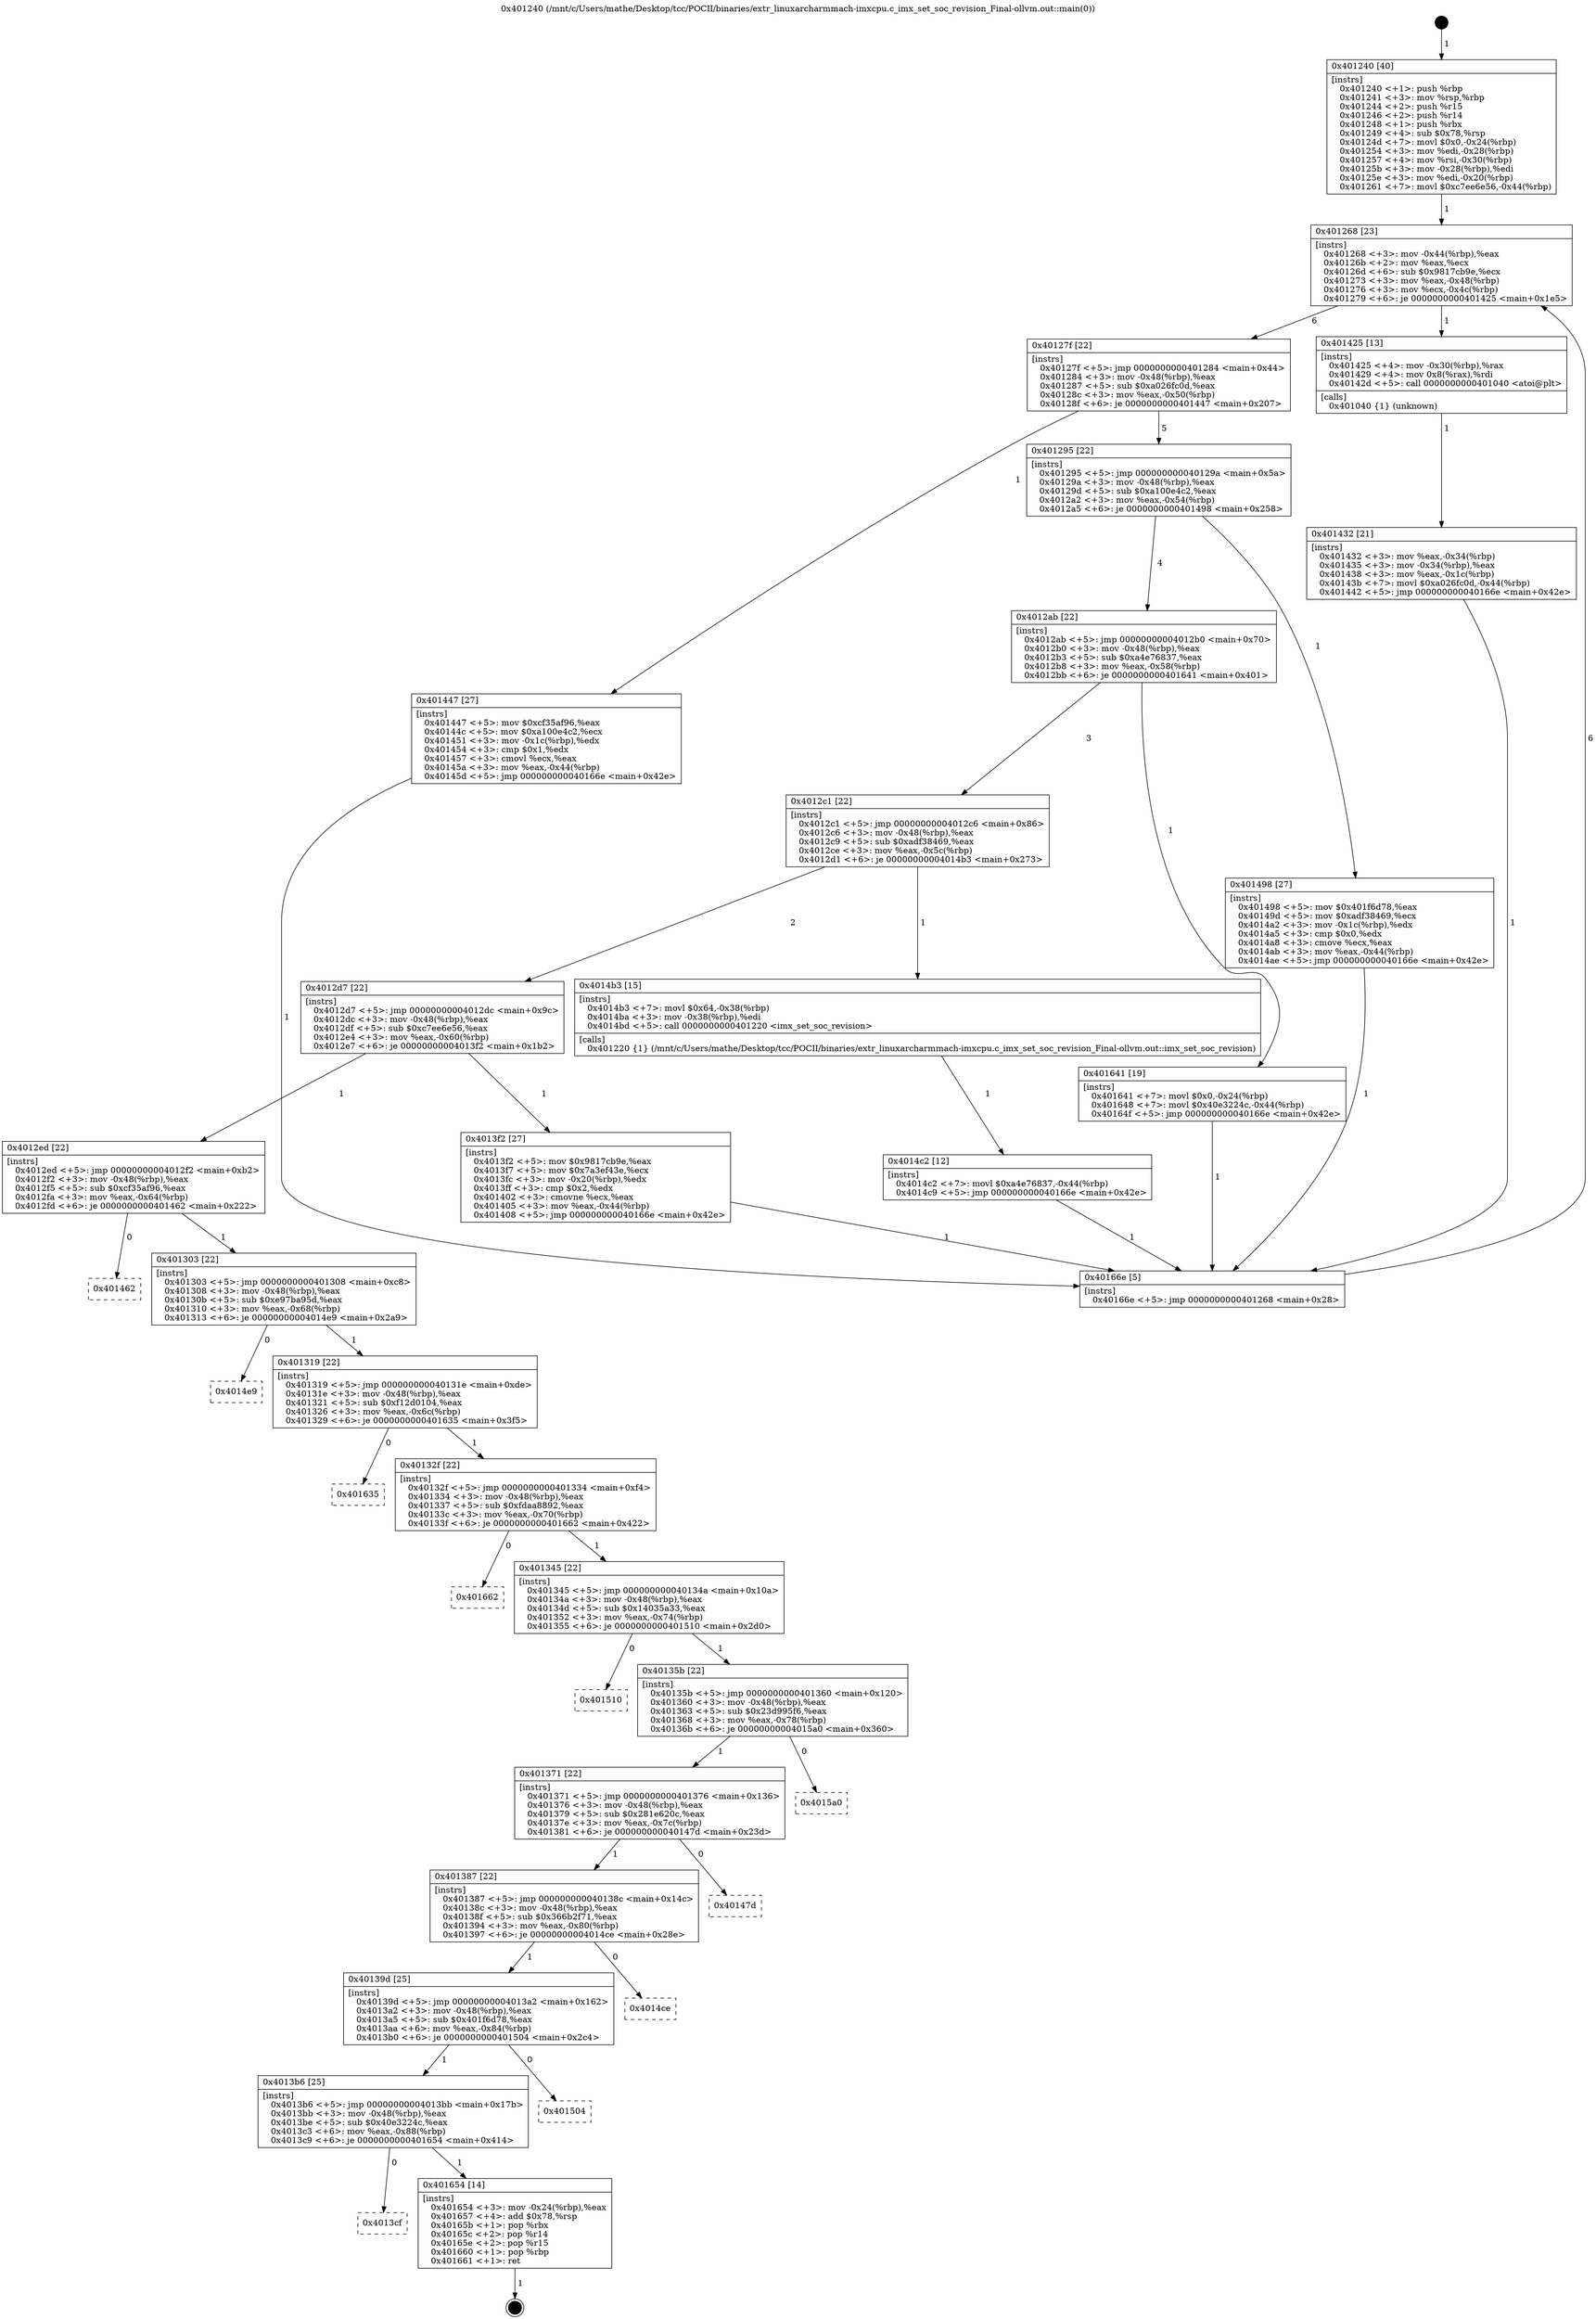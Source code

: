 digraph "0x401240" {
  label = "0x401240 (/mnt/c/Users/mathe/Desktop/tcc/POCII/binaries/extr_linuxarcharmmach-imxcpu.c_imx_set_soc_revision_Final-ollvm.out::main(0))"
  labelloc = "t"
  node[shape=record]

  Entry [label="",width=0.3,height=0.3,shape=circle,fillcolor=black,style=filled]
  "0x401268" [label="{
     0x401268 [23]\l
     | [instrs]\l
     &nbsp;&nbsp;0x401268 \<+3\>: mov -0x44(%rbp),%eax\l
     &nbsp;&nbsp;0x40126b \<+2\>: mov %eax,%ecx\l
     &nbsp;&nbsp;0x40126d \<+6\>: sub $0x9817cb9e,%ecx\l
     &nbsp;&nbsp;0x401273 \<+3\>: mov %eax,-0x48(%rbp)\l
     &nbsp;&nbsp;0x401276 \<+3\>: mov %ecx,-0x4c(%rbp)\l
     &nbsp;&nbsp;0x401279 \<+6\>: je 0000000000401425 \<main+0x1e5\>\l
  }"]
  "0x401425" [label="{
     0x401425 [13]\l
     | [instrs]\l
     &nbsp;&nbsp;0x401425 \<+4\>: mov -0x30(%rbp),%rax\l
     &nbsp;&nbsp;0x401429 \<+4\>: mov 0x8(%rax),%rdi\l
     &nbsp;&nbsp;0x40142d \<+5\>: call 0000000000401040 \<atoi@plt\>\l
     | [calls]\l
     &nbsp;&nbsp;0x401040 \{1\} (unknown)\l
  }"]
  "0x40127f" [label="{
     0x40127f [22]\l
     | [instrs]\l
     &nbsp;&nbsp;0x40127f \<+5\>: jmp 0000000000401284 \<main+0x44\>\l
     &nbsp;&nbsp;0x401284 \<+3\>: mov -0x48(%rbp),%eax\l
     &nbsp;&nbsp;0x401287 \<+5\>: sub $0xa026fc0d,%eax\l
     &nbsp;&nbsp;0x40128c \<+3\>: mov %eax,-0x50(%rbp)\l
     &nbsp;&nbsp;0x40128f \<+6\>: je 0000000000401447 \<main+0x207\>\l
  }"]
  Exit [label="",width=0.3,height=0.3,shape=circle,fillcolor=black,style=filled,peripheries=2]
  "0x401447" [label="{
     0x401447 [27]\l
     | [instrs]\l
     &nbsp;&nbsp;0x401447 \<+5\>: mov $0xcf35af96,%eax\l
     &nbsp;&nbsp;0x40144c \<+5\>: mov $0xa100e4c2,%ecx\l
     &nbsp;&nbsp;0x401451 \<+3\>: mov -0x1c(%rbp),%edx\l
     &nbsp;&nbsp;0x401454 \<+3\>: cmp $0x1,%edx\l
     &nbsp;&nbsp;0x401457 \<+3\>: cmovl %ecx,%eax\l
     &nbsp;&nbsp;0x40145a \<+3\>: mov %eax,-0x44(%rbp)\l
     &nbsp;&nbsp;0x40145d \<+5\>: jmp 000000000040166e \<main+0x42e\>\l
  }"]
  "0x401295" [label="{
     0x401295 [22]\l
     | [instrs]\l
     &nbsp;&nbsp;0x401295 \<+5\>: jmp 000000000040129a \<main+0x5a\>\l
     &nbsp;&nbsp;0x40129a \<+3\>: mov -0x48(%rbp),%eax\l
     &nbsp;&nbsp;0x40129d \<+5\>: sub $0xa100e4c2,%eax\l
     &nbsp;&nbsp;0x4012a2 \<+3\>: mov %eax,-0x54(%rbp)\l
     &nbsp;&nbsp;0x4012a5 \<+6\>: je 0000000000401498 \<main+0x258\>\l
  }"]
  "0x4013cf" [label="{
     0x4013cf\l
  }", style=dashed]
  "0x401498" [label="{
     0x401498 [27]\l
     | [instrs]\l
     &nbsp;&nbsp;0x401498 \<+5\>: mov $0x401f6d78,%eax\l
     &nbsp;&nbsp;0x40149d \<+5\>: mov $0xadf38469,%ecx\l
     &nbsp;&nbsp;0x4014a2 \<+3\>: mov -0x1c(%rbp),%edx\l
     &nbsp;&nbsp;0x4014a5 \<+3\>: cmp $0x0,%edx\l
     &nbsp;&nbsp;0x4014a8 \<+3\>: cmove %ecx,%eax\l
     &nbsp;&nbsp;0x4014ab \<+3\>: mov %eax,-0x44(%rbp)\l
     &nbsp;&nbsp;0x4014ae \<+5\>: jmp 000000000040166e \<main+0x42e\>\l
  }"]
  "0x4012ab" [label="{
     0x4012ab [22]\l
     | [instrs]\l
     &nbsp;&nbsp;0x4012ab \<+5\>: jmp 00000000004012b0 \<main+0x70\>\l
     &nbsp;&nbsp;0x4012b0 \<+3\>: mov -0x48(%rbp),%eax\l
     &nbsp;&nbsp;0x4012b3 \<+5\>: sub $0xa4e76837,%eax\l
     &nbsp;&nbsp;0x4012b8 \<+3\>: mov %eax,-0x58(%rbp)\l
     &nbsp;&nbsp;0x4012bb \<+6\>: je 0000000000401641 \<main+0x401\>\l
  }"]
  "0x401654" [label="{
     0x401654 [14]\l
     | [instrs]\l
     &nbsp;&nbsp;0x401654 \<+3\>: mov -0x24(%rbp),%eax\l
     &nbsp;&nbsp;0x401657 \<+4\>: add $0x78,%rsp\l
     &nbsp;&nbsp;0x40165b \<+1\>: pop %rbx\l
     &nbsp;&nbsp;0x40165c \<+2\>: pop %r14\l
     &nbsp;&nbsp;0x40165e \<+2\>: pop %r15\l
     &nbsp;&nbsp;0x401660 \<+1\>: pop %rbp\l
     &nbsp;&nbsp;0x401661 \<+1\>: ret\l
  }"]
  "0x401641" [label="{
     0x401641 [19]\l
     | [instrs]\l
     &nbsp;&nbsp;0x401641 \<+7\>: movl $0x0,-0x24(%rbp)\l
     &nbsp;&nbsp;0x401648 \<+7\>: movl $0x40e3224c,-0x44(%rbp)\l
     &nbsp;&nbsp;0x40164f \<+5\>: jmp 000000000040166e \<main+0x42e\>\l
  }"]
  "0x4012c1" [label="{
     0x4012c1 [22]\l
     | [instrs]\l
     &nbsp;&nbsp;0x4012c1 \<+5\>: jmp 00000000004012c6 \<main+0x86\>\l
     &nbsp;&nbsp;0x4012c6 \<+3\>: mov -0x48(%rbp),%eax\l
     &nbsp;&nbsp;0x4012c9 \<+5\>: sub $0xadf38469,%eax\l
     &nbsp;&nbsp;0x4012ce \<+3\>: mov %eax,-0x5c(%rbp)\l
     &nbsp;&nbsp;0x4012d1 \<+6\>: je 00000000004014b3 \<main+0x273\>\l
  }"]
  "0x4013b6" [label="{
     0x4013b6 [25]\l
     | [instrs]\l
     &nbsp;&nbsp;0x4013b6 \<+5\>: jmp 00000000004013bb \<main+0x17b\>\l
     &nbsp;&nbsp;0x4013bb \<+3\>: mov -0x48(%rbp),%eax\l
     &nbsp;&nbsp;0x4013be \<+5\>: sub $0x40e3224c,%eax\l
     &nbsp;&nbsp;0x4013c3 \<+6\>: mov %eax,-0x88(%rbp)\l
     &nbsp;&nbsp;0x4013c9 \<+6\>: je 0000000000401654 \<main+0x414\>\l
  }"]
  "0x4014b3" [label="{
     0x4014b3 [15]\l
     | [instrs]\l
     &nbsp;&nbsp;0x4014b3 \<+7\>: movl $0x64,-0x38(%rbp)\l
     &nbsp;&nbsp;0x4014ba \<+3\>: mov -0x38(%rbp),%edi\l
     &nbsp;&nbsp;0x4014bd \<+5\>: call 0000000000401220 \<imx_set_soc_revision\>\l
     | [calls]\l
     &nbsp;&nbsp;0x401220 \{1\} (/mnt/c/Users/mathe/Desktop/tcc/POCII/binaries/extr_linuxarcharmmach-imxcpu.c_imx_set_soc_revision_Final-ollvm.out::imx_set_soc_revision)\l
  }"]
  "0x4012d7" [label="{
     0x4012d7 [22]\l
     | [instrs]\l
     &nbsp;&nbsp;0x4012d7 \<+5\>: jmp 00000000004012dc \<main+0x9c\>\l
     &nbsp;&nbsp;0x4012dc \<+3\>: mov -0x48(%rbp),%eax\l
     &nbsp;&nbsp;0x4012df \<+5\>: sub $0xc7ee6e56,%eax\l
     &nbsp;&nbsp;0x4012e4 \<+3\>: mov %eax,-0x60(%rbp)\l
     &nbsp;&nbsp;0x4012e7 \<+6\>: je 00000000004013f2 \<main+0x1b2\>\l
  }"]
  "0x401504" [label="{
     0x401504\l
  }", style=dashed]
  "0x4013f2" [label="{
     0x4013f2 [27]\l
     | [instrs]\l
     &nbsp;&nbsp;0x4013f2 \<+5\>: mov $0x9817cb9e,%eax\l
     &nbsp;&nbsp;0x4013f7 \<+5\>: mov $0x7a3ef43e,%ecx\l
     &nbsp;&nbsp;0x4013fc \<+3\>: mov -0x20(%rbp),%edx\l
     &nbsp;&nbsp;0x4013ff \<+3\>: cmp $0x2,%edx\l
     &nbsp;&nbsp;0x401402 \<+3\>: cmovne %ecx,%eax\l
     &nbsp;&nbsp;0x401405 \<+3\>: mov %eax,-0x44(%rbp)\l
     &nbsp;&nbsp;0x401408 \<+5\>: jmp 000000000040166e \<main+0x42e\>\l
  }"]
  "0x4012ed" [label="{
     0x4012ed [22]\l
     | [instrs]\l
     &nbsp;&nbsp;0x4012ed \<+5\>: jmp 00000000004012f2 \<main+0xb2\>\l
     &nbsp;&nbsp;0x4012f2 \<+3\>: mov -0x48(%rbp),%eax\l
     &nbsp;&nbsp;0x4012f5 \<+5\>: sub $0xcf35af96,%eax\l
     &nbsp;&nbsp;0x4012fa \<+3\>: mov %eax,-0x64(%rbp)\l
     &nbsp;&nbsp;0x4012fd \<+6\>: je 0000000000401462 \<main+0x222\>\l
  }"]
  "0x40166e" [label="{
     0x40166e [5]\l
     | [instrs]\l
     &nbsp;&nbsp;0x40166e \<+5\>: jmp 0000000000401268 \<main+0x28\>\l
  }"]
  "0x401240" [label="{
     0x401240 [40]\l
     | [instrs]\l
     &nbsp;&nbsp;0x401240 \<+1\>: push %rbp\l
     &nbsp;&nbsp;0x401241 \<+3\>: mov %rsp,%rbp\l
     &nbsp;&nbsp;0x401244 \<+2\>: push %r15\l
     &nbsp;&nbsp;0x401246 \<+2\>: push %r14\l
     &nbsp;&nbsp;0x401248 \<+1\>: push %rbx\l
     &nbsp;&nbsp;0x401249 \<+4\>: sub $0x78,%rsp\l
     &nbsp;&nbsp;0x40124d \<+7\>: movl $0x0,-0x24(%rbp)\l
     &nbsp;&nbsp;0x401254 \<+3\>: mov %edi,-0x28(%rbp)\l
     &nbsp;&nbsp;0x401257 \<+4\>: mov %rsi,-0x30(%rbp)\l
     &nbsp;&nbsp;0x40125b \<+3\>: mov -0x28(%rbp),%edi\l
     &nbsp;&nbsp;0x40125e \<+3\>: mov %edi,-0x20(%rbp)\l
     &nbsp;&nbsp;0x401261 \<+7\>: movl $0xc7ee6e56,-0x44(%rbp)\l
  }"]
  "0x401432" [label="{
     0x401432 [21]\l
     | [instrs]\l
     &nbsp;&nbsp;0x401432 \<+3\>: mov %eax,-0x34(%rbp)\l
     &nbsp;&nbsp;0x401435 \<+3\>: mov -0x34(%rbp),%eax\l
     &nbsp;&nbsp;0x401438 \<+3\>: mov %eax,-0x1c(%rbp)\l
     &nbsp;&nbsp;0x40143b \<+7\>: movl $0xa026fc0d,-0x44(%rbp)\l
     &nbsp;&nbsp;0x401442 \<+5\>: jmp 000000000040166e \<main+0x42e\>\l
  }"]
  "0x4014c2" [label="{
     0x4014c2 [12]\l
     | [instrs]\l
     &nbsp;&nbsp;0x4014c2 \<+7\>: movl $0xa4e76837,-0x44(%rbp)\l
     &nbsp;&nbsp;0x4014c9 \<+5\>: jmp 000000000040166e \<main+0x42e\>\l
  }"]
  "0x40139d" [label="{
     0x40139d [25]\l
     | [instrs]\l
     &nbsp;&nbsp;0x40139d \<+5\>: jmp 00000000004013a2 \<main+0x162\>\l
     &nbsp;&nbsp;0x4013a2 \<+3\>: mov -0x48(%rbp),%eax\l
     &nbsp;&nbsp;0x4013a5 \<+5\>: sub $0x401f6d78,%eax\l
     &nbsp;&nbsp;0x4013aa \<+6\>: mov %eax,-0x84(%rbp)\l
     &nbsp;&nbsp;0x4013b0 \<+6\>: je 0000000000401504 \<main+0x2c4\>\l
  }"]
  "0x401462" [label="{
     0x401462\l
  }", style=dashed]
  "0x401303" [label="{
     0x401303 [22]\l
     | [instrs]\l
     &nbsp;&nbsp;0x401303 \<+5\>: jmp 0000000000401308 \<main+0xc8\>\l
     &nbsp;&nbsp;0x401308 \<+3\>: mov -0x48(%rbp),%eax\l
     &nbsp;&nbsp;0x40130b \<+5\>: sub $0xe97ba95d,%eax\l
     &nbsp;&nbsp;0x401310 \<+3\>: mov %eax,-0x68(%rbp)\l
     &nbsp;&nbsp;0x401313 \<+6\>: je 00000000004014e9 \<main+0x2a9\>\l
  }"]
  "0x4014ce" [label="{
     0x4014ce\l
  }", style=dashed]
  "0x4014e9" [label="{
     0x4014e9\l
  }", style=dashed]
  "0x401319" [label="{
     0x401319 [22]\l
     | [instrs]\l
     &nbsp;&nbsp;0x401319 \<+5\>: jmp 000000000040131e \<main+0xde\>\l
     &nbsp;&nbsp;0x40131e \<+3\>: mov -0x48(%rbp),%eax\l
     &nbsp;&nbsp;0x401321 \<+5\>: sub $0xf12d0104,%eax\l
     &nbsp;&nbsp;0x401326 \<+3\>: mov %eax,-0x6c(%rbp)\l
     &nbsp;&nbsp;0x401329 \<+6\>: je 0000000000401635 \<main+0x3f5\>\l
  }"]
  "0x401387" [label="{
     0x401387 [22]\l
     | [instrs]\l
     &nbsp;&nbsp;0x401387 \<+5\>: jmp 000000000040138c \<main+0x14c\>\l
     &nbsp;&nbsp;0x40138c \<+3\>: mov -0x48(%rbp),%eax\l
     &nbsp;&nbsp;0x40138f \<+5\>: sub $0x366b2f71,%eax\l
     &nbsp;&nbsp;0x401394 \<+3\>: mov %eax,-0x80(%rbp)\l
     &nbsp;&nbsp;0x401397 \<+6\>: je 00000000004014ce \<main+0x28e\>\l
  }"]
  "0x401635" [label="{
     0x401635\l
  }", style=dashed]
  "0x40132f" [label="{
     0x40132f [22]\l
     | [instrs]\l
     &nbsp;&nbsp;0x40132f \<+5\>: jmp 0000000000401334 \<main+0xf4\>\l
     &nbsp;&nbsp;0x401334 \<+3\>: mov -0x48(%rbp),%eax\l
     &nbsp;&nbsp;0x401337 \<+5\>: sub $0xfdaa8892,%eax\l
     &nbsp;&nbsp;0x40133c \<+3\>: mov %eax,-0x70(%rbp)\l
     &nbsp;&nbsp;0x40133f \<+6\>: je 0000000000401662 \<main+0x422\>\l
  }"]
  "0x40147d" [label="{
     0x40147d\l
  }", style=dashed]
  "0x401662" [label="{
     0x401662\l
  }", style=dashed]
  "0x401345" [label="{
     0x401345 [22]\l
     | [instrs]\l
     &nbsp;&nbsp;0x401345 \<+5\>: jmp 000000000040134a \<main+0x10a\>\l
     &nbsp;&nbsp;0x40134a \<+3\>: mov -0x48(%rbp),%eax\l
     &nbsp;&nbsp;0x40134d \<+5\>: sub $0x14035a33,%eax\l
     &nbsp;&nbsp;0x401352 \<+3\>: mov %eax,-0x74(%rbp)\l
     &nbsp;&nbsp;0x401355 \<+6\>: je 0000000000401510 \<main+0x2d0\>\l
  }"]
  "0x401371" [label="{
     0x401371 [22]\l
     | [instrs]\l
     &nbsp;&nbsp;0x401371 \<+5\>: jmp 0000000000401376 \<main+0x136\>\l
     &nbsp;&nbsp;0x401376 \<+3\>: mov -0x48(%rbp),%eax\l
     &nbsp;&nbsp;0x401379 \<+5\>: sub $0x281e620c,%eax\l
     &nbsp;&nbsp;0x40137e \<+3\>: mov %eax,-0x7c(%rbp)\l
     &nbsp;&nbsp;0x401381 \<+6\>: je 000000000040147d \<main+0x23d\>\l
  }"]
  "0x401510" [label="{
     0x401510\l
  }", style=dashed]
  "0x40135b" [label="{
     0x40135b [22]\l
     | [instrs]\l
     &nbsp;&nbsp;0x40135b \<+5\>: jmp 0000000000401360 \<main+0x120\>\l
     &nbsp;&nbsp;0x401360 \<+3\>: mov -0x48(%rbp),%eax\l
     &nbsp;&nbsp;0x401363 \<+5\>: sub $0x23d995f6,%eax\l
     &nbsp;&nbsp;0x401368 \<+3\>: mov %eax,-0x78(%rbp)\l
     &nbsp;&nbsp;0x40136b \<+6\>: je 00000000004015a0 \<main+0x360\>\l
  }"]
  "0x4015a0" [label="{
     0x4015a0\l
  }", style=dashed]
  Entry -> "0x401240" [label=" 1"]
  "0x401268" -> "0x401425" [label=" 1"]
  "0x401268" -> "0x40127f" [label=" 6"]
  "0x401654" -> Exit [label=" 1"]
  "0x40127f" -> "0x401447" [label=" 1"]
  "0x40127f" -> "0x401295" [label=" 5"]
  "0x4013b6" -> "0x4013cf" [label=" 0"]
  "0x401295" -> "0x401498" [label=" 1"]
  "0x401295" -> "0x4012ab" [label=" 4"]
  "0x4013b6" -> "0x401654" [label=" 1"]
  "0x4012ab" -> "0x401641" [label=" 1"]
  "0x4012ab" -> "0x4012c1" [label=" 3"]
  "0x40139d" -> "0x4013b6" [label=" 1"]
  "0x4012c1" -> "0x4014b3" [label=" 1"]
  "0x4012c1" -> "0x4012d7" [label=" 2"]
  "0x40139d" -> "0x401504" [label=" 0"]
  "0x4012d7" -> "0x4013f2" [label=" 1"]
  "0x4012d7" -> "0x4012ed" [label=" 1"]
  "0x4013f2" -> "0x40166e" [label=" 1"]
  "0x401240" -> "0x401268" [label=" 1"]
  "0x40166e" -> "0x401268" [label=" 6"]
  "0x401425" -> "0x401432" [label=" 1"]
  "0x401432" -> "0x40166e" [label=" 1"]
  "0x401447" -> "0x40166e" [label=" 1"]
  "0x401498" -> "0x40166e" [label=" 1"]
  "0x4014b3" -> "0x4014c2" [label=" 1"]
  "0x4014c2" -> "0x40166e" [label=" 1"]
  "0x401641" -> "0x40166e" [label=" 1"]
  "0x401387" -> "0x40139d" [label=" 1"]
  "0x4012ed" -> "0x401462" [label=" 0"]
  "0x4012ed" -> "0x401303" [label=" 1"]
  "0x401387" -> "0x4014ce" [label=" 0"]
  "0x401303" -> "0x4014e9" [label=" 0"]
  "0x401303" -> "0x401319" [label=" 1"]
  "0x401371" -> "0x401387" [label=" 1"]
  "0x401319" -> "0x401635" [label=" 0"]
  "0x401319" -> "0x40132f" [label=" 1"]
  "0x401371" -> "0x40147d" [label=" 0"]
  "0x40132f" -> "0x401662" [label=" 0"]
  "0x40132f" -> "0x401345" [label=" 1"]
  "0x40135b" -> "0x401371" [label=" 1"]
  "0x401345" -> "0x401510" [label=" 0"]
  "0x401345" -> "0x40135b" [label=" 1"]
  "0x40135b" -> "0x4015a0" [label=" 0"]
}
